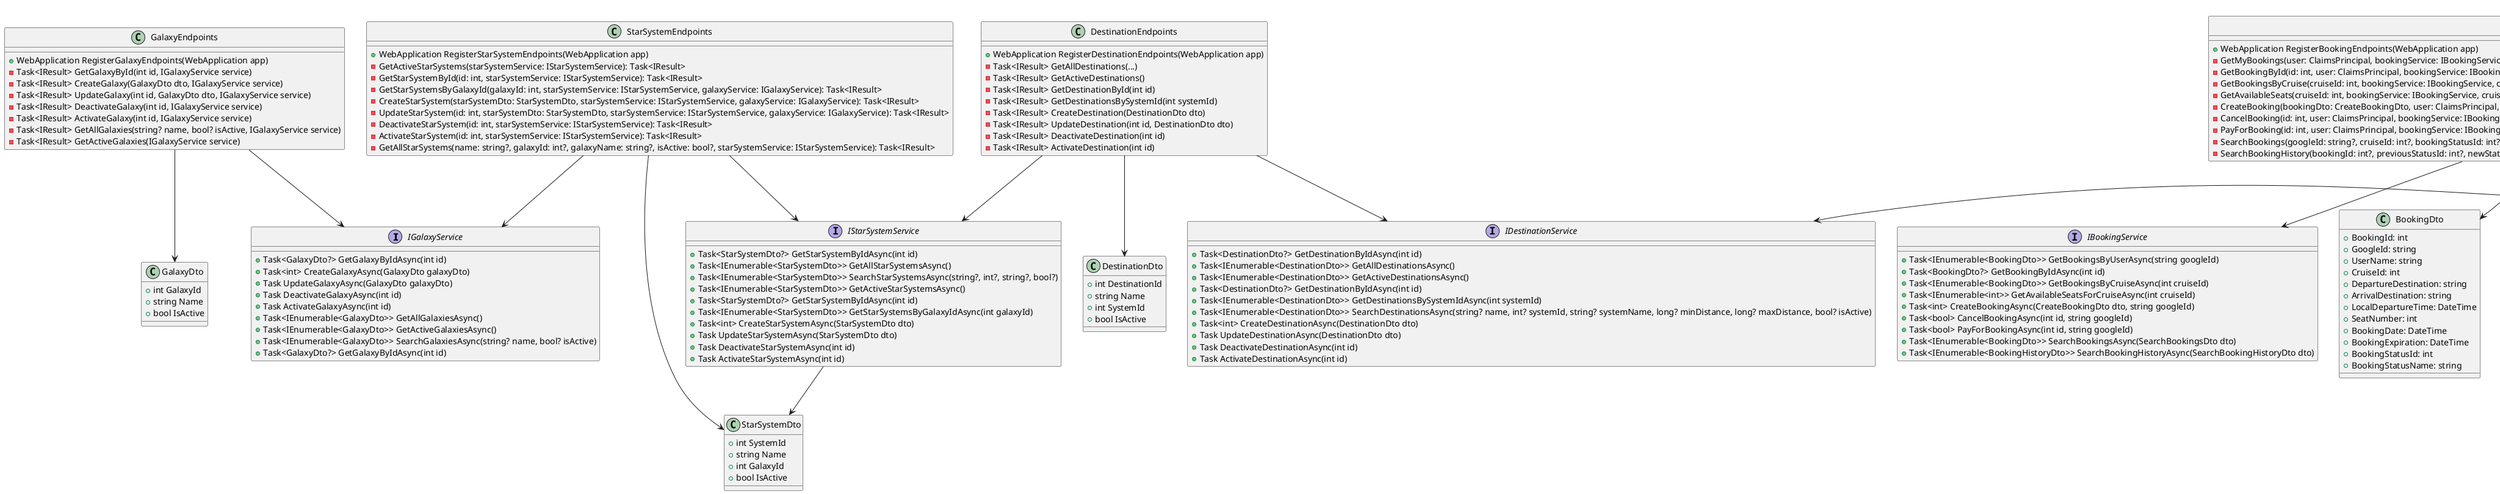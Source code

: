 @startuml
interface IGalaxyService {
    +Task<GalaxyDto?> GetGalaxyByIdAsync(int id)
    +Task<int> CreateGalaxyAsync(GalaxyDto galaxyDto)
    +Task UpdateGalaxyAsync(GalaxyDto galaxyDto)
    +Task DeactivateGalaxyAsync(int id)
    +Task ActivateGalaxyAsync(int id)
    +Task<IEnumerable<GalaxyDto>> GetAllGalaxiesAsync()
    +Task<IEnumerable<GalaxyDto>> GetActiveGalaxiesAsync()
    +Task<IEnumerable<GalaxyDto>> SearchGalaxiesAsync(string? name, bool? isActive)
}

class GalaxyDto {
    +int GalaxyId
    +string Name
    +bool IsActive
}

class GalaxyEndpoints {
    +WebApplication RegisterGalaxyEndpoints(WebApplication app)
    -Task<IResult> GetGalaxyById(int id, IGalaxyService service)
    -Task<IResult> CreateGalaxy(GalaxyDto dto, IGalaxyService service)
    -Task<IResult> UpdateGalaxy(int id, GalaxyDto dto, IGalaxyService service)
    -Task<IResult> DeactivateGalaxy(int id, IGalaxyService service)
    -Task<IResult> ActivateGalaxy(int id, IGalaxyService service)
    -Task<IResult> GetAllGalaxies(string? name, bool? isActive, IGalaxyService service)
    -Task<IResult> GetActiveGalaxies(IGalaxyService service)
}

GalaxyEndpoints --> IGalaxyService
GalaxyEndpoints --> GalaxyDto

interface ICruiseService {
    +Task<IEnumerable<CruiseDto>> GetAllCruisesAsync()
    +Task<IEnumerable<CruiseDto>> SearchCruisesAsync(...)
    +Task<CruiseDto?> GetCruiseByIdAsync(int id)
    +Task<IEnumerable<CruiseDto>> GetCruisesBySpaceshipIdAsync(int id)
    +Task<IEnumerable<CruiseDto>> GetCruisesByStatusAsync(int statusId)
    +Task<IEnumerable<CruiseDto>> GetCruisesByDepartureDestinationAsync(int id)
    +Task<IEnumerable<CruiseDto>> GetCruisesByArrivalDestinationAsync(int id)
    +Task<IEnumerable<CruiseDto>> GetCruisesBetweenDatesAsync(DateTime, DateTime)
    +Task<IEnumerable<CruiseDto>> GetCruisesCreatedByUserAsync(string userId)
    +Task<int> CreateCruiseAsync(CreateCruiseDto dto, string userId)
    +Task<bool> CancelCruiseAsync(int id)
    +Task UpdateCruiseStatusesAsync()
}

interface ISpaceshipService {
    +Task<SpaceshipDto?> GetSpaceshipByIdAsync(int id)
}

interface IDestinationService {
    +Task<DestinationDto?> GetDestinationByIdAsync(int id)
}

class CruiseDto {
    +int Id
    +string Name
    +DateTime DepartureDate
    +string Status
}

class CreateCruiseDto {
    +string Name
    +int SpaceshipId
    +int DepartureId
    +int ArrivalId
}

class CruiseEndpoints {
    +WebApplication RegisterCruiseEndpoints(WebApplication app)
    -Task<IResult> GetAllCruises(...)
    -Task<IResult> GetCruiseById(int id)
    -Task<IResult> GetCruisesBySpaceshipId(int id)
    -Task<IResult> GetCruisesByStatus(int statusId)
    -Task<IResult> GetCruisesByDepartureDestination(int id)
    -Task<IResult> GetCruisesByArrivalDestination(int id)
    -Task<IResult> GetCruisesBetweenDates(DateTime, DateTime)
    -Task<IResult> GetCruisesCreatedByCurrentUser(ClaimsPrincipal user)
    -Task<IResult> CreateCruise(CreateCruiseDto dto, ClaimsPrincipal user)
    -Task<IResult> CancelCruise(int id)
    -Task<IResult> UpdateCruiseStatuses()
}

CruiseEndpoints --> ICruiseService
CruiseEndpoints --> ISpaceshipService
CruiseEndpoints --> IDestinationService
CruiseEndpoints --> CruiseDto
CruiseEndpoints --> CreateCruiseDto

interface IDestinationService {
    +Task<IEnumerable<DestinationDto>> GetAllDestinationsAsync()
    +Task<IEnumerable<DestinationDto>> GetActiveDestinationsAsync()
    +Task<DestinationDto?> GetDestinationByIdAsync(int id)
    +Task<IEnumerable<DestinationDto>> GetDestinationsBySystemIdAsync(int systemId)
    +Task<IEnumerable<DestinationDto>> SearchDestinationsAsync(string? name, int? systemId, string? systemName, long? minDistance, long? maxDistance, bool? isActive)
    +Task<int> CreateDestinationAsync(DestinationDto dto)
    +Task UpdateDestinationAsync(DestinationDto dto)
    +Task DeactivateDestinationAsync(int id)
    +Task ActivateDestinationAsync(int id)
}

interface IStarSystemService {
    +Task<StarSystemDto?> GetStarSystemByIdAsync(int id)
}

class DestinationDto {
    +int DestinationId
    +string Name
    +int SystemId
    +bool IsActive
}

class DestinationEndpoints {
    +WebApplication RegisterDestinationEndpoints(WebApplication app)
    -Task<IResult> GetAllDestinations(...)
    -Task<IResult> GetActiveDestinations()
    -Task<IResult> GetDestinationById(int id)
    -Task<IResult> GetDestinationsBySystemId(int systemId)
    -Task<IResult> CreateDestination(DestinationDto dto)
    -Task<IResult> UpdateDestination(int id, DestinationDto dto)
    -Task<IResult> DeactivateDestination(int id)
    -Task<IResult> ActivateDestination(int id)
}

DestinationEndpoints --> IDestinationService
DestinationEndpoints --> IStarSystemService
DestinationEndpoints --> DestinationDto

class GoogleAuthRequestDto {
    +string IdToken
    +string AuthToken
}

class AuthResponseDto {
    +string Token
    +UserDto User
}

interface IGoogleAuthService {
    +Task<GooglePayload?> VerifyGoogleTokenAsync(string idToken)
    +Task<GoogleUserInfo?> GetGoogleUserInfoAsync(string authToken)
}

interface IUserService {
    +Task<bool> UserExistsAsync(string googleId)
    +Task CreateUserAsync(string googleId, string email, string firstName, string lastName)
    +Task<UserDto?> GetUserByGoogleIdAsync(string googleId)
}

interface IJwtService {
    +string GenerateToken(UserDto user, string idToken)
    +string ExtractGoogleTokenFromJwt(string token)
    +ClaimsPrincipal ValidateToken(string token)
}

class AuthEndpoints {
    +WebApplication RegisterAuthEndpoints(WebApplication app)
    -Task<IResult> AuthenticateWithGoogle(GoogleAuthRequestDto request)
}

AuthEndpoints --> GoogleAuthRequestDto
AuthEndpoints --> AuthResponseDto
AuthEndpoints --> IGoogleAuthService
AuthEndpoints --> IUserService
AuthEndpoints --> IJwtService

class ShipModelDto {
    +int ModelId
    +string Name
    +int Capacity
    +int CruiseSpeedKmph
}

interface IShipModelService {
    +Task<IEnumerable<ShipModelDto>> GetAllShipModelsAsync()
    +Task<IEnumerable<ShipModelDto>> 
    SearchShipModelsAsync(string? name, int? minCapacity, int? maxCapacity, int? minSpeed, int? maxSpeed)
    +Task<ShipModelDto?> GetShipModelByIdAsync(int id)
    +Task<int> CreateShipModelAsync(ShipModelDto dto)
    +Task UpdateShipModelAsync(ShipModelDto dto)
    +Task DeleteShipModelAsync(int id)
}

class ShipModelEndpoints {
    +WebApplication RegisterShipModelEndpoints(WebApplication app)
    -Task<IResult> GetAllShipModels(...)
    -Task<IResult> GetShipModelById(int id)
    -Task<IResult> CreateShipModel(ShipModelDto dto)
    -Task<IResult> UpdateShipModel(int id, ShipModelDto dto)
    -Task<IResult> DeleteShipModel(int id)
}

ShipModelEndpoints --> ShipModelDto
ShipModelEndpoints --> IShipModelService

class SpaceshipDto {
    +int SpaceshipId
    +string Name
    +int ModelId
    +bool IsActive
}

class SpaceshipAvailabilityDto {
    +int SpaceshipId
    +string Name
    +DateTime AvailableFrom
    +DateTime AvailableTo
}

interface ISpaceshipService {
    +Task<IEnumerable<SpaceshipDto>> GetAllSpaceshipsAsync()
    +Task<IEnumerable<SpaceshipDto>> SearchSpaceshipsAsync(int? modelId, string? modelName, bool? isActive)
    +Task<SpaceshipDto?> GetSpaceshipByIdAsync(int id)
    +Task<IEnumerable<SpaceshipDto>> GetSpaceshipsByModelIdAsync(int modelId)
    +Task<IEnumerable<SpaceshipDto>> GetActiveSpaceshipsAsync()
    +Task<IEnumerable<SpaceshipAvailabilityDto>> GetAvailableSpaceshipsForTimeRangeAsync(DateTime startTime, DateTime endTime)
    +Task<int> CreateSpaceshipAsync(SpaceshipDto dto)
    +Task UpdateSpaceshipAsync(SpaceshipDto dto)
    +Task<(bool, int)> DeactivateSpaceshipAsync(int id, bool cancelCruises)
    +Task ActivateSpaceshipAsync(int id)
}

interface IShipModelService {
    +Task<ShipModelDto?> GetShipModelByIdAsync(int id)
}

class SpaceshipEndpoints {
    +WebApplication RegisterSpaceshipEndpoints(WebApplication app)
    - GetActiveSpaceships(spaceshipService: ISpaceshipService): Task<IResult>
    - GetSpaceshipById(id: int, spaceshipService: ISpaceshipService): Task<IResult>
    - GetSpaceshipsByModelId(modelId: int, spaceshipService: ISpaceshipService, shipModelService: IShipModelService): Task<IResult>
    - GetAvailableSpaceshipsForTimeRange(startTime: DateTime, endTime: DateTime, spaceshipService: ISpaceshipService): Task<IResult>
    - CreateSpaceship(spaceshipDto: SpaceshipDto, spaceshipService: ISpaceshipService, shipModelService: IShipModelService): Task<IResult>
    - UpdateSpaceship(id: int, spaceshipDto: SpaceshipDto, spaceshipService: ISpaceshipService, shipModelService: IShipModelService): Task<IResult>
    - DeactivateSpaceship(id: int, cancelCruises: bool, spaceshipService: ISpaceshipService): Task<IResult>
    - ActivateSpaceship(id: int, spaceshipService: ISpaceshipService): Task<IResult>
    - GetAllSpaceships(modelId: int?, modelName: string?, isActive: bool?, spaceshipService: ISpaceshipService): Task<IResult>

}

SpaceshipEndpoints --> SpaceshipDto
SpaceshipEndpoints --> ISpaceshipService
SpaceshipEndpoints --> IShipModelService
ISpaceshipService --> SpaceshipDto
ISpaceshipService --> SpaceshipAvailabilityDto

class StarSystemDto {
    +int SystemId
    +string Name
    +int GalaxyId
    +bool IsActive
}

interface IStarSystemService {
    +Task<IEnumerable<StarSystemDto>> GetAllStarSystemsAsync()
    +Task<IEnumerable<StarSystemDto>> SearchStarSystemsAsync(string?, int?, string?, bool?)
    +Task<IEnumerable<StarSystemDto>> GetActiveStarSystemsAsync()
    +Task<StarSystemDto?> GetStarSystemByIdAsync(int id)
    +Task<IEnumerable<StarSystemDto>> GetStarSystemsByGalaxyIdAsync(int galaxyId)
    +Task<int> CreateStarSystemAsync(StarSystemDto dto)
    +Task UpdateStarSystemAsync(StarSystemDto dto)
    +Task DeactivateStarSystemAsync(int id)
    +Task ActivateStarSystemAsync(int id)
}

interface IGalaxyService {
    +Task<GalaxyDto?> GetGalaxyByIdAsync(int id)
}

class StarSystemEndpoints {
    +WebApplication RegisterStarSystemEndpoints(WebApplication app)
    - GetActiveStarSystems(starSystemService: IStarSystemService): Task<IResult>
    - GetStarSystemById(id: int, starSystemService: IStarSystemService): Task<IResult>
    - GetStarSystemsByGalaxyId(galaxyId: int, starSystemService: IStarSystemService, galaxyService: IGalaxyService): Task<IResult>
    - CreateStarSystem(starSystemDto: StarSystemDto, starSystemService: IStarSystemService, galaxyService: IGalaxyService): Task<IResult>
    - UpdateStarSystem(id: int, starSystemDto: StarSystemDto, starSystemService: IStarSystemService, galaxyService: IGalaxyService): Task<IResult>
    - DeactivateStarSystem(id: int, starSystemService: IStarSystemService): Task<IResult>
    - ActivateStarSystem(id: int, starSystemService: IStarSystemService): Task<IResult>
    - GetAllStarSystems(name: string?, galaxyId: int?, galaxyName: string?, isActive: bool?, starSystemService: IStarSystemService): Task<IResult>

}

StarSystemEndpoints --> StarSystemDto
StarSystemEndpoints --> IStarSystemService
StarSystemEndpoints --> IGalaxyService
IStarSystemService --> StarSystemDto

' Interfaces
interface IUserService {
    +Task<UserDto?> GetUserByGoogleIdAsync(string googleId)
    +Task<IEnumerable<UserDto>> GetAllUsersAsync()
    +Task<IEnumerable<UserDto>> SearchUsersAsync(string?, string?, string?, string?, string?, bool?)
    +Task DeactivateUserAsync(string googleId)
    +Task ActivateUserAsync(string googleId)
    +Task<bool> UpdateUserRoleAsync(string googleId, string roleName)
}

' DTOs
class UserDto {
    +string GoogleId
    +string FirstName
    +string LastName
    +string Email
    +string Role
    +bool IsActive
}

class UpdateUserRoleDto {
    +string RoleName
}

' Endpoint Class
class UserEndpoints {
    +WebApplication RegisterUserEndpoints(WebApplication app)
    - GetCurrentUser(user: ClaimsPrincipal, userService: IUserService): Task<IResult>
    - GetAllUsers(name: string?, firstName: string?, lastName: string?, email: string?, role: string?, isActive: bool?, userService: IUserService): Task<IResult>
    - GetUserById(googleId: string, userService: IUserService): Task<IResult>
    - DeactivateUser(googleId: string, user: ClaimsPrincipal, userService: IUserService): Task<IResult>
    - ActivateUser(googleId: string, userService: IUserService): Task<IResult>
    - UpdateUserRole(googleId: string, roleUpdate: UpdateUserRoleDto, user: ClaimsPrincipal, userService: IUserService): Task<IResult>

}

' Relationships
UserEndpoints --> IUserService
UserEndpoints --> UserDto
UserEndpoints --> UpdateUserRoleDto

' Existing Galaxy, Cruise, Destination, Auth, Spaceship, StarSystem, User definitions...

' Booking-specific interfaces, DTOs, and endpoints
interface IBookingService {
    +Task<IEnumerable<BookingDto>> GetBookingsByUserAsync(string googleId)
    +Task<BookingDto?> GetBookingByIdAsync(int id)
    +Task<IEnumerable<BookingDto>> GetBookingsByCruiseAsync(int cruiseId)
    +Task<IEnumerable<int>> GetAvailableSeatsForCruiseAsync(int cruiseId)
    +Task<int> CreateBookingAsync(CreateBookingDto dto, string googleId)
    +Task<bool> CancelBookingAsync(int id, string googleId)
    +Task<bool> PayForBookingAsync(int id, string googleId)
    +Task<IEnumerable<BookingDto>> SearchBookingsAsync(SearchBookingsDto dto)
    +Task<IEnumerable<BookingHistoryDto>> SearchBookingHistoryAsync(SearchBookingHistoryDto dto)
}

class BookingDto {
    + BookingId: int
    + GoogleId: string
    + UserName: string
    + CruiseId: int
    + DepartureDestination: string
    + ArrivalDestination: string
    + LocalDepartureTime: DateTime
    + SeatNumber: int
    + BookingDate: DateTime
    + BookingExpiration: DateTime
    + BookingStatusId: int
    + BookingStatusName: string
}

class CreateBookingDto {
    + CruiseId: int
    + SeatNumber: int
}

class BookingHistoryDto {
   
    + HistoryId: int
    + BookingId: int
    + PreviousStatus: string 
    + NewStatus: string
    + ChangedAt: DateTime
}

class SearchBookingsDto {
    +string? GoogleId
    +int? CruiseId
    +int? BookingStatusId
    +string? StatusName
    +DateTime? FromDate
    +DateTime? ToDate
    +int? SeatNumber
}

class SearchBookingHistoryDto {
    +int? BookingId
    +int? PreviousStatusId
    +int? NewStatusId
    +string? PreviousStatusName
    +string? NewStatusName
    +DateTime? FromDate
    +DateTime? ToDate
}

class BookingEndpoints {
    +WebApplication RegisterBookingEndpoints(WebApplication app)
    - GetMyBookings(user: ClaimsPrincipal, bookingService: IBookingService): Task<IResult>
    - GetBookingById(id: int, user: ClaimsPrincipal, bookingService: IBookingService): Task<IResult>
    - GetBookingsByCruise(cruiseId: int, bookingService: IBookingService, cruiseService: ICruiseService): Task<IResult>
    - GetAvailableSeats(cruiseId: int, bookingService: IBookingService, cruiseService: ICruiseService): Task<IResult>
    - CreateBooking(bookingDto: CreateBookingDto, user: ClaimsPrincipal, bookingService: IBookingService): Task<IResult>
    - CancelBooking(id: int, user: ClaimsPrincipal, bookingService: IBookingService): Task<IResult>
    - PayForBooking(id: int, user: ClaimsPrincipal, bookingService: IBookingService): Task<IResult>
    - SearchBookings(googleId: string?, cruiseId: int?, bookingStatusId: int?, statusName: string?, fromDate: DateTime?, toDate: DateTime?, seatNumber: int?, bookingService: IBookingService): Task<IResult>
    - SearchBookingHistory(bookingId: int?, previousStatusId: int?, newStatusId: int?, previousStatusName: string?, newStatusName: string?, fromDate: DateTime?, toDate: DateTime?, bookingService: IBookingService): Task<IResult>

}

' Relationships for booking
BookingEndpoints --> IBookingService
BookingEndpoints --> ICruiseService
BookingEndpoints --> BookingDto
BookingEndpoints --> BookingHistoryDto
BookingEndpoints --> CreateBookingDto
BookingEndpoints --> SearchBookingsDto
BookingEndpoints --> SearchBookingHistoryDto
@enduml